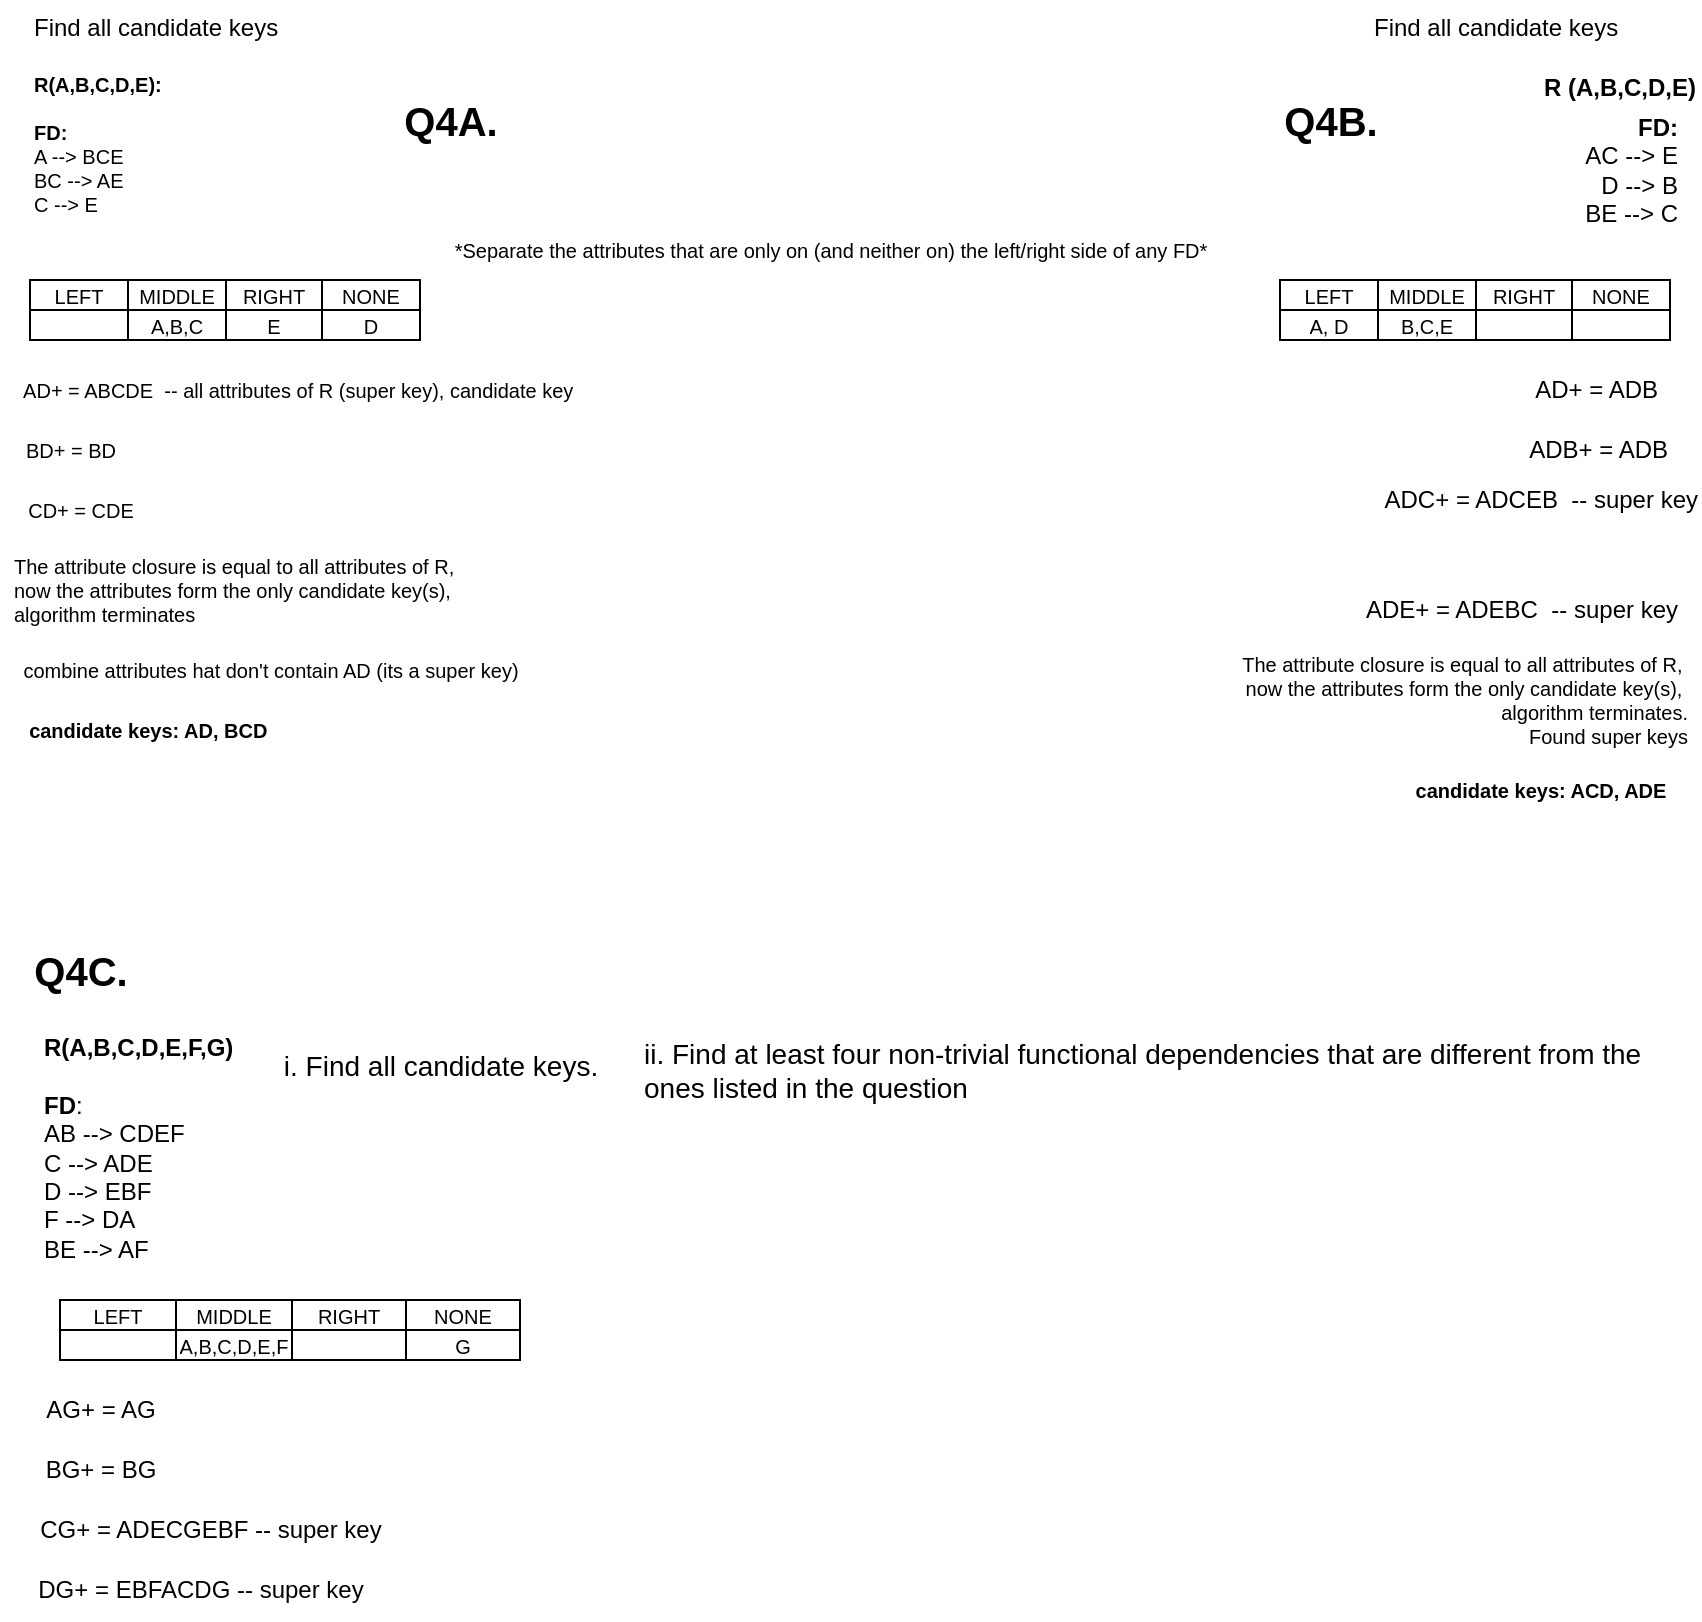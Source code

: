 <mxfile version="20.3.7" type="github">
  <diagram id="5FsEK9WS1CDFVUI4V21R" name="Page-1">
    <mxGraphModel dx="687" dy="374" grid="1" gridSize="10" guides="1" tooltips="1" connect="1" arrows="1" fold="1" page="1" pageScale="1" pageWidth="850" pageHeight="1100" math="0" shadow="0">
      <root>
        <mxCell id="0" />
        <mxCell id="1" parent="0" />
        <mxCell id="W_vkIJsy8VazSnW6N2xH-2" value="&lt;b&gt;&lt;font style=&quot;font-size: 20px;&quot;&gt;Q4A&lt;/font&gt;&lt;font style=&quot;font-size: 20px;&quot;&gt;.&lt;/font&gt;&lt;/b&gt;" style="text;html=1;align=center;verticalAlign=middle;resizable=0;points=[];autosize=1;strokeColor=none;fillColor=none;fontSize=20;" vertex="1" parent="1">
          <mxGeometry x="190" y="40" width="70" height="40" as="geometry" />
        </mxCell>
        <mxCell id="W_vkIJsy8VazSnW6N2xH-3" value="&lt;b style=&quot;font-size: 10px;&quot;&gt;R(A,B,C,D,E):&lt;/b&gt;&lt;br style=&quot;font-size: 10px;&quot;&gt;&lt;br style=&quot;font-size: 10px;&quot;&gt;&lt;b style=&quot;font-size: 10px;&quot;&gt;FD:&amp;nbsp;&lt;br style=&quot;font-size: 10px;&quot;&gt;&lt;/b&gt;A --&amp;gt; BCE&lt;br style=&quot;font-size: 10px;&quot;&gt;BC --&amp;gt; AE&lt;br style=&quot;font-size: 10px;&quot;&gt;C --&amp;gt; E" style="text;whiteSpace=wrap;html=1;fontSize=10;" vertex="1" parent="1">
          <mxGeometry x="15" y="30" width="100" height="40" as="geometry" />
        </mxCell>
        <mxCell id="W_vkIJsy8VazSnW6N2xH-8" value="" style="shape=table;html=1;whiteSpace=wrap;startSize=0;container=1;collapsible=0;childLayout=tableLayout;fontSize=10;" vertex="1" parent="1">
          <mxGeometry x="15" y="140" width="195" height="30" as="geometry" />
        </mxCell>
        <mxCell id="W_vkIJsy8VazSnW6N2xH-9" value="" style="shape=tableRow;horizontal=0;startSize=0;swimlaneHead=0;swimlaneBody=0;top=0;left=0;bottom=0;right=0;collapsible=0;dropTarget=0;fillColor=none;points=[[0,0.5],[1,0.5]];portConstraint=eastwest;fontSize=10;" vertex="1" parent="W_vkIJsy8VazSnW6N2xH-8">
          <mxGeometry width="195" height="15" as="geometry" />
        </mxCell>
        <mxCell id="W_vkIJsy8VazSnW6N2xH-10" value="LEFT" style="shape=partialRectangle;html=1;whiteSpace=wrap;connectable=0;fillColor=none;top=0;left=0;bottom=0;right=0;overflow=hidden;fontSize=10;" vertex="1" parent="W_vkIJsy8VazSnW6N2xH-9">
          <mxGeometry width="49" height="15" as="geometry">
            <mxRectangle width="49" height="15" as="alternateBounds" />
          </mxGeometry>
        </mxCell>
        <mxCell id="W_vkIJsy8VazSnW6N2xH-11" value="MIDDLE" style="shape=partialRectangle;html=1;whiteSpace=wrap;connectable=0;fillColor=none;top=0;left=0;bottom=0;right=0;overflow=hidden;fontSize=10;" vertex="1" parent="W_vkIJsy8VazSnW6N2xH-9">
          <mxGeometry x="49" width="49" height="15" as="geometry">
            <mxRectangle width="49" height="15" as="alternateBounds" />
          </mxGeometry>
        </mxCell>
        <mxCell id="W_vkIJsy8VazSnW6N2xH-12" value="RIGHT" style="shape=partialRectangle;html=1;whiteSpace=wrap;connectable=0;fillColor=none;top=0;left=0;bottom=0;right=0;overflow=hidden;fontSize=10;" vertex="1" parent="W_vkIJsy8VazSnW6N2xH-9">
          <mxGeometry x="98" width="48" height="15" as="geometry">
            <mxRectangle width="48" height="15" as="alternateBounds" />
          </mxGeometry>
        </mxCell>
        <mxCell id="W_vkIJsy8VazSnW6N2xH-22" value="NONE" style="shape=partialRectangle;html=1;whiteSpace=wrap;connectable=0;fillColor=none;top=0;left=0;bottom=0;right=0;overflow=hidden;fontSize=10;" vertex="1" parent="W_vkIJsy8VazSnW6N2xH-9">
          <mxGeometry x="146" width="49" height="15" as="geometry">
            <mxRectangle width="49" height="15" as="alternateBounds" />
          </mxGeometry>
        </mxCell>
        <mxCell id="W_vkIJsy8VazSnW6N2xH-13" value="" style="shape=tableRow;horizontal=0;startSize=0;swimlaneHead=0;swimlaneBody=0;top=0;left=0;bottom=0;right=0;collapsible=0;dropTarget=0;fillColor=none;points=[[0,0.5],[1,0.5]];portConstraint=eastwest;fontSize=10;" vertex="1" parent="W_vkIJsy8VazSnW6N2xH-8">
          <mxGeometry y="15" width="195" height="15" as="geometry" />
        </mxCell>
        <mxCell id="W_vkIJsy8VazSnW6N2xH-14" value="" style="shape=partialRectangle;html=1;whiteSpace=wrap;connectable=0;fillColor=none;top=0;left=0;bottom=0;right=0;overflow=hidden;fontSize=10;" vertex="1" parent="W_vkIJsy8VazSnW6N2xH-13">
          <mxGeometry width="49" height="15" as="geometry">
            <mxRectangle width="49" height="15" as="alternateBounds" />
          </mxGeometry>
        </mxCell>
        <mxCell id="W_vkIJsy8VazSnW6N2xH-15" value="A,B,C" style="shape=partialRectangle;html=1;whiteSpace=wrap;connectable=0;fillColor=none;top=0;left=0;bottom=0;right=0;overflow=hidden;fontSize=10;" vertex="1" parent="W_vkIJsy8VazSnW6N2xH-13">
          <mxGeometry x="49" width="49" height="15" as="geometry">
            <mxRectangle width="49" height="15" as="alternateBounds" />
          </mxGeometry>
        </mxCell>
        <mxCell id="W_vkIJsy8VazSnW6N2xH-16" value="E" style="shape=partialRectangle;html=1;whiteSpace=wrap;connectable=0;fillColor=none;top=0;left=0;bottom=0;right=0;overflow=hidden;fontSize=10;" vertex="1" parent="W_vkIJsy8VazSnW6N2xH-13">
          <mxGeometry x="98" width="48" height="15" as="geometry">
            <mxRectangle width="48" height="15" as="alternateBounds" />
          </mxGeometry>
        </mxCell>
        <mxCell id="W_vkIJsy8VazSnW6N2xH-23" value="D" style="shape=partialRectangle;html=1;whiteSpace=wrap;connectable=0;fillColor=none;top=0;left=0;bottom=0;right=0;overflow=hidden;fontSize=10;" vertex="1" parent="W_vkIJsy8VazSnW6N2xH-13">
          <mxGeometry x="146" width="49" height="15" as="geometry">
            <mxRectangle width="49" height="15" as="alternateBounds" />
          </mxGeometry>
        </mxCell>
        <mxCell id="W_vkIJsy8VazSnW6N2xH-25" value="AD+ = ABCDE&amp;nbsp; -- all attributes of R (super key), candidate key&amp;nbsp;" style="text;html=1;align=center;verticalAlign=middle;resizable=0;points=[];autosize=1;strokeColor=none;fillColor=none;fontSize=10;" vertex="1" parent="1">
          <mxGeometry y="180" width="300" height="30" as="geometry" />
        </mxCell>
        <mxCell id="W_vkIJsy8VazSnW6N2xH-26" value="BD+ = BD" style="text;html=1;align=center;verticalAlign=middle;resizable=0;points=[];autosize=1;strokeColor=none;fillColor=none;fontSize=10;" vertex="1" parent="1">
          <mxGeometry y="210" width="70" height="30" as="geometry" />
        </mxCell>
        <mxCell id="W_vkIJsy8VazSnW6N2xH-27" value="CD+ = CDE" style="text;html=1;align=center;verticalAlign=middle;resizable=0;points=[];autosize=1;strokeColor=none;fillColor=none;fontSize=10;" vertex="1" parent="1">
          <mxGeometry y="240" width="80" height="30" as="geometry" />
        </mxCell>
        <mxCell id="W_vkIJsy8VazSnW6N2xH-28" value="*Separate the attributes that are only on (and neither on) the left/right side of any FD*" style="text;html=1;align=center;verticalAlign=middle;resizable=0;points=[];autosize=1;strokeColor=none;fillColor=none;fontSize=10;" vertex="1" parent="1">
          <mxGeometry x="215" y="110" width="400" height="30" as="geometry" />
        </mxCell>
        <mxCell id="W_vkIJsy8VazSnW6N2xH-29" value="&lt;div style=&quot;font-size: 10px;&quot;&gt;The attribute closure is equal to all attributes of R,&amp;nbsp;&lt;/div&gt;&lt;div style=&quot;font-size: 10px;&quot;&gt;now the attributes form the only candidate key(s),&amp;nbsp;&lt;/div&gt;&lt;div style=&quot;font-size: 10px;&quot;&gt;algorithm terminates&lt;/div&gt;" style="text;html=1;align=left;verticalAlign=middle;resizable=0;points=[];autosize=1;strokeColor=none;fillColor=none;fontSize=10;" vertex="1" parent="1">
          <mxGeometry x="5" y="270" width="250" height="50" as="geometry" />
        </mxCell>
        <mxCell id="W_vkIJsy8VazSnW6N2xH-30" value="combine attributes hat don&#39;t contain AD (its a super key)" style="text;html=1;align=center;verticalAlign=middle;resizable=0;points=[];autosize=1;strokeColor=none;fillColor=none;fontSize=10;" vertex="1" parent="1">
          <mxGeometry y="320" width="270" height="30" as="geometry" />
        </mxCell>
        <mxCell id="W_vkIJsy8VazSnW6N2xH-31" value="&lt;b style=&quot;font-size: 10px;&quot;&gt;candidate keys: AD, BCD&amp;nbsp;&lt;/b&gt;" style="text;html=1;align=center;verticalAlign=middle;resizable=0;points=[];autosize=1;strokeColor=none;fillColor=none;fontSize=10;" vertex="1" parent="1">
          <mxGeometry y="350" width="150" height="30" as="geometry" />
        </mxCell>
        <mxCell id="W_vkIJsy8VazSnW6N2xH-32" value="&lt;b&gt;R (A,B,C,D,E)&lt;/b&gt;" style="text;whiteSpace=wrap;html=1;fontSize=12;align=right;" vertex="1" parent="1">
          <mxGeometry x="740" y="30" width="110" height="40" as="geometry" />
        </mxCell>
        <mxCell id="W_vkIJsy8VazSnW6N2xH-34" value="&lt;b&gt;FD:&lt;/b&gt;&lt;br&gt;AC --&amp;gt; E&lt;br&gt;D --&amp;gt; B&lt;br&gt;BE --&amp;gt; C" style="text;html=1;align=right;verticalAlign=middle;resizable=0;points=[];autosize=1;strokeColor=none;fillColor=none;fontSize=12;" vertex="1" parent="1">
          <mxGeometry x="770" y="50" width="70" height="70" as="geometry" />
        </mxCell>
        <mxCell id="W_vkIJsy8VazSnW6N2xH-35" value="&lt;font style=&quot;font-size: 20px;&quot;&gt;Q4B&lt;/font&gt;&lt;font style=&quot;font-size: 20px;&quot;&gt;.&lt;/font&gt;" style="text;html=1;align=center;verticalAlign=middle;resizable=0;points=[];autosize=1;strokeColor=none;fillColor=none;fontSize=20;fontStyle=1" vertex="1" parent="1">
          <mxGeometry x="630" y="40" width="70" height="40" as="geometry" />
        </mxCell>
        <mxCell id="W_vkIJsy8VazSnW6N2xH-36" value="" style="shape=table;html=1;whiteSpace=wrap;startSize=0;container=1;collapsible=0;childLayout=tableLayout;fontSize=10;align=center;" vertex="1" parent="1">
          <mxGeometry x="640" y="140" width="195" height="30" as="geometry" />
        </mxCell>
        <mxCell id="W_vkIJsy8VazSnW6N2xH-37" value="" style="shape=tableRow;horizontal=0;startSize=0;swimlaneHead=0;swimlaneBody=0;top=0;left=0;bottom=0;right=0;collapsible=0;dropTarget=0;fillColor=none;points=[[0,0.5],[1,0.5]];portConstraint=eastwest;fontSize=10;" vertex="1" parent="W_vkIJsy8VazSnW6N2xH-36">
          <mxGeometry width="195" height="15" as="geometry" />
        </mxCell>
        <mxCell id="W_vkIJsy8VazSnW6N2xH-38" value="LEFT" style="shape=partialRectangle;html=1;whiteSpace=wrap;connectable=0;fillColor=none;top=0;left=0;bottom=0;right=0;overflow=hidden;fontSize=10;" vertex="1" parent="W_vkIJsy8VazSnW6N2xH-37">
          <mxGeometry width="49" height="15" as="geometry">
            <mxRectangle width="49" height="15" as="alternateBounds" />
          </mxGeometry>
        </mxCell>
        <mxCell id="W_vkIJsy8VazSnW6N2xH-39" value="MIDDLE" style="shape=partialRectangle;html=1;whiteSpace=wrap;connectable=0;fillColor=none;top=0;left=0;bottom=0;right=0;overflow=hidden;fontSize=10;" vertex="1" parent="W_vkIJsy8VazSnW6N2xH-37">
          <mxGeometry x="49" width="49" height="15" as="geometry">
            <mxRectangle width="49" height="15" as="alternateBounds" />
          </mxGeometry>
        </mxCell>
        <mxCell id="W_vkIJsy8VazSnW6N2xH-40" value="RIGHT" style="shape=partialRectangle;html=1;whiteSpace=wrap;connectable=0;fillColor=none;top=0;left=0;bottom=0;right=0;overflow=hidden;fontSize=10;" vertex="1" parent="W_vkIJsy8VazSnW6N2xH-37">
          <mxGeometry x="98" width="48" height="15" as="geometry">
            <mxRectangle width="48" height="15" as="alternateBounds" />
          </mxGeometry>
        </mxCell>
        <mxCell id="W_vkIJsy8VazSnW6N2xH-41" value="NONE" style="shape=partialRectangle;html=1;whiteSpace=wrap;connectable=0;fillColor=none;top=0;left=0;bottom=0;right=0;overflow=hidden;fontSize=10;" vertex="1" parent="W_vkIJsy8VazSnW6N2xH-37">
          <mxGeometry x="146" width="49" height="15" as="geometry">
            <mxRectangle width="49" height="15" as="alternateBounds" />
          </mxGeometry>
        </mxCell>
        <mxCell id="W_vkIJsy8VazSnW6N2xH-42" value="" style="shape=tableRow;horizontal=0;startSize=0;swimlaneHead=0;swimlaneBody=0;top=0;left=0;bottom=0;right=0;collapsible=0;dropTarget=0;fillColor=none;points=[[0,0.5],[1,0.5]];portConstraint=eastwest;fontSize=10;" vertex="1" parent="W_vkIJsy8VazSnW6N2xH-36">
          <mxGeometry y="15" width="195" height="15" as="geometry" />
        </mxCell>
        <mxCell id="W_vkIJsy8VazSnW6N2xH-43" value="A, D" style="shape=partialRectangle;html=1;whiteSpace=wrap;connectable=0;fillColor=none;top=0;left=0;bottom=0;right=0;overflow=hidden;fontSize=10;" vertex="1" parent="W_vkIJsy8VazSnW6N2xH-42">
          <mxGeometry width="49" height="15" as="geometry">
            <mxRectangle width="49" height="15" as="alternateBounds" />
          </mxGeometry>
        </mxCell>
        <mxCell id="W_vkIJsy8VazSnW6N2xH-44" value="B,C,E" style="shape=partialRectangle;html=1;whiteSpace=wrap;connectable=0;fillColor=none;top=0;left=0;bottom=0;right=0;overflow=hidden;fontSize=10;" vertex="1" parent="W_vkIJsy8VazSnW6N2xH-42">
          <mxGeometry x="49" width="49" height="15" as="geometry">
            <mxRectangle width="49" height="15" as="alternateBounds" />
          </mxGeometry>
        </mxCell>
        <mxCell id="W_vkIJsy8VazSnW6N2xH-45" value="" style="shape=partialRectangle;html=1;whiteSpace=wrap;connectable=0;fillColor=none;top=0;left=0;bottom=0;right=0;overflow=hidden;fontSize=10;" vertex="1" parent="W_vkIJsy8VazSnW6N2xH-42">
          <mxGeometry x="98" width="48" height="15" as="geometry">
            <mxRectangle width="48" height="15" as="alternateBounds" />
          </mxGeometry>
        </mxCell>
        <mxCell id="W_vkIJsy8VazSnW6N2xH-46" value="" style="shape=partialRectangle;html=1;whiteSpace=wrap;connectable=0;fillColor=none;top=0;left=0;bottom=0;right=0;overflow=hidden;fontSize=10;" vertex="1" parent="W_vkIJsy8VazSnW6N2xH-42">
          <mxGeometry x="146" width="49" height="15" as="geometry">
            <mxRectangle width="49" height="15" as="alternateBounds" />
          </mxGeometry>
        </mxCell>
        <mxCell id="W_vkIJsy8VazSnW6N2xH-47" value="AD+ = ADB" style="text;html=1;align=right;verticalAlign=middle;resizable=0;points=[];autosize=1;strokeColor=none;fillColor=none;fontSize=12;" vertex="1" parent="1">
          <mxGeometry x="750" y="180" width="80" height="30" as="geometry" />
        </mxCell>
        <mxCell id="W_vkIJsy8VazSnW6N2xH-48" value="ADB+ = ADB" style="text;html=1;align=right;verticalAlign=middle;resizable=0;points=[];autosize=1;strokeColor=none;fillColor=none;fontSize=12;" vertex="1" parent="1">
          <mxGeometry x="745" y="210" width="90" height="30" as="geometry" />
        </mxCell>
        <mxCell id="W_vkIJsy8VazSnW6N2xH-49" value="ADC+ = ADCEB&amp;nbsp; -- super key" style="text;html=1;align=right;verticalAlign=middle;resizable=0;points=[];autosize=1;strokeColor=none;fillColor=none;fontSize=12;" vertex="1" parent="1">
          <mxGeometry x="670" y="235" width="180" height="30" as="geometry" />
        </mxCell>
        <mxCell id="W_vkIJsy8VazSnW6N2xH-50" value="&lt;div style=&quot;font-size: 10px;&quot;&gt;The attribute closure is equal to all attributes of R,&amp;nbsp;&lt;/div&gt;&lt;div style=&quot;font-size: 10px;&quot;&gt;now the attributes form the only candidate key(s),&amp;nbsp;&lt;/div&gt;&lt;div style=&quot;font-size: 10px;&quot;&gt;algorithm terminates.&lt;/div&gt;&lt;div style=&quot;font-size: 10px;&quot;&gt;Found super keys&lt;/div&gt;" style="text;html=1;align=right;verticalAlign=middle;resizable=0;points=[];autosize=1;strokeColor=none;fillColor=none;fontSize=10;" vertex="1" parent="1">
          <mxGeometry x="595" y="320" width="250" height="60" as="geometry" />
        </mxCell>
        <mxCell id="W_vkIJsy8VazSnW6N2xH-52" value="&lt;b style=&quot;font-size: 10px;&quot;&gt;candidate keys: ACD, ADE&lt;/b&gt;" style="text;html=1;align=center;verticalAlign=middle;resizable=0;points=[];autosize=1;strokeColor=none;fillColor=none;fontSize=10;" vertex="1" parent="1">
          <mxGeometry x="695" y="380" width="150" height="30" as="geometry" />
        </mxCell>
        <mxCell id="W_vkIJsy8VazSnW6N2xH-54" value="ADE+ = ADEBC&amp;nbsp; -- super key" style="text;html=1;align=right;verticalAlign=middle;resizable=0;points=[];autosize=1;strokeColor=none;fillColor=none;fontSize=12;" vertex="1" parent="1">
          <mxGeometry x="660" y="290" width="180" height="30" as="geometry" />
        </mxCell>
        <mxCell id="W_vkIJsy8VazSnW6N2xH-55" value="&lt;b&gt;R(A,B,C,D,E,F,G)&lt;/b&gt;&lt;br&gt;&lt;br&gt;&lt;b&gt;FD&lt;/b&gt;:&amp;nbsp;&lt;br&gt;AB --&amp;gt; CDEF&lt;br&gt;C --&amp;gt; ADE&lt;br&gt;D --&amp;gt; EBF&lt;br&gt;F --&amp;gt; DA&lt;br&gt;BE --&amp;gt; AF" style="text;whiteSpace=wrap;html=1;fontSize=12;" vertex="1" parent="1">
          <mxGeometry x="20" y="510" width="130" height="40" as="geometry" />
        </mxCell>
        <mxCell id="W_vkIJsy8VazSnW6N2xH-56" value="&lt;font style=&quot;font-size: 20px;&quot;&gt;&lt;b&gt;Q4C.&lt;/b&gt;&lt;/font&gt;" style="text;html=1;align=center;verticalAlign=middle;resizable=0;points=[];autosize=1;strokeColor=none;fillColor=none;fontSize=10;" vertex="1" parent="1">
          <mxGeometry x="5" y="465" width="70" height="40" as="geometry" />
        </mxCell>
        <mxCell id="W_vkIJsy8VazSnW6N2xH-57" value="Find all candidate keys" style="text;whiteSpace=wrap;html=1;fontSize=12;" vertex="1" parent="1">
          <mxGeometry x="15" width="160" height="40" as="geometry" />
        </mxCell>
        <mxCell id="W_vkIJsy8VazSnW6N2xH-58" value="Find all candidate keys" style="text;whiteSpace=wrap;html=1;fontSize=12;" vertex="1" parent="1">
          <mxGeometry x="685" width="160" height="40" as="geometry" />
        </mxCell>
        <mxCell id="W_vkIJsy8VazSnW6N2xH-59" value="&lt;font style=&quot;font-size: 14px;&quot;&gt;i. Find all candidate keys.&lt;/font&gt;" style="text;html=1;align=center;verticalAlign=middle;resizable=0;points=[];autosize=1;strokeColor=none;fillColor=none;fontSize=20;" vertex="1" parent="1">
          <mxGeometry x="130" y="510" width="180" height="40" as="geometry" />
        </mxCell>
        <mxCell id="W_vkIJsy8VazSnW6N2xH-60" value="&lt;div&gt;ii. Find at least four non-trivial functional dependencies that are different from the&lt;/div&gt;&lt;div&gt;ones listed in the question&lt;/div&gt;" style="text;html=1;align=left;verticalAlign=middle;resizable=0;points=[];autosize=1;strokeColor=none;fillColor=none;fontSize=14;" vertex="1" parent="1">
          <mxGeometry x="320" y="510" width="520" height="50" as="geometry" />
        </mxCell>
        <mxCell id="W_vkIJsy8VazSnW6N2xH-61" value="" style="shape=table;html=1;whiteSpace=wrap;startSize=0;container=1;collapsible=0;childLayout=tableLayout;fontSize=10;" vertex="1" parent="1">
          <mxGeometry x="30" y="650" width="230" height="30" as="geometry" />
        </mxCell>
        <mxCell id="W_vkIJsy8VazSnW6N2xH-62" value="" style="shape=tableRow;horizontal=0;startSize=0;swimlaneHead=0;swimlaneBody=0;top=0;left=0;bottom=0;right=0;collapsible=0;dropTarget=0;fillColor=none;points=[[0,0.5],[1,0.5]];portConstraint=eastwest;fontSize=10;" vertex="1" parent="W_vkIJsy8VazSnW6N2xH-61">
          <mxGeometry width="230" height="15" as="geometry" />
        </mxCell>
        <mxCell id="W_vkIJsy8VazSnW6N2xH-63" value="LEFT" style="shape=partialRectangle;html=1;whiteSpace=wrap;connectable=0;fillColor=none;top=0;left=0;bottom=0;right=0;overflow=hidden;fontSize=10;" vertex="1" parent="W_vkIJsy8VazSnW6N2xH-62">
          <mxGeometry width="58" height="15" as="geometry">
            <mxRectangle width="58" height="15" as="alternateBounds" />
          </mxGeometry>
        </mxCell>
        <mxCell id="W_vkIJsy8VazSnW6N2xH-64" value="MIDDLE" style="shape=partialRectangle;html=1;whiteSpace=wrap;connectable=0;fillColor=none;top=0;left=0;bottom=0;right=0;overflow=hidden;fontSize=10;" vertex="1" parent="W_vkIJsy8VazSnW6N2xH-62">
          <mxGeometry x="58" width="58" height="15" as="geometry">
            <mxRectangle width="58" height="15" as="alternateBounds" />
          </mxGeometry>
        </mxCell>
        <mxCell id="W_vkIJsy8VazSnW6N2xH-65" value="RIGHT" style="shape=partialRectangle;html=1;whiteSpace=wrap;connectable=0;fillColor=none;top=0;left=0;bottom=0;right=0;overflow=hidden;fontSize=10;" vertex="1" parent="W_vkIJsy8VazSnW6N2xH-62">
          <mxGeometry x="116" width="57" height="15" as="geometry">
            <mxRectangle width="57" height="15" as="alternateBounds" />
          </mxGeometry>
        </mxCell>
        <mxCell id="W_vkIJsy8VazSnW6N2xH-66" value="NONE" style="shape=partialRectangle;html=1;whiteSpace=wrap;connectable=0;fillColor=none;top=0;left=0;bottom=0;right=0;overflow=hidden;fontSize=10;" vertex="1" parent="W_vkIJsy8VazSnW6N2xH-62">
          <mxGeometry x="173" width="57" height="15" as="geometry">
            <mxRectangle width="57" height="15" as="alternateBounds" />
          </mxGeometry>
        </mxCell>
        <mxCell id="W_vkIJsy8VazSnW6N2xH-67" value="" style="shape=tableRow;horizontal=0;startSize=0;swimlaneHead=0;swimlaneBody=0;top=0;left=0;bottom=0;right=0;collapsible=0;dropTarget=0;fillColor=none;points=[[0,0.5],[1,0.5]];portConstraint=eastwest;fontSize=10;" vertex="1" parent="W_vkIJsy8VazSnW6N2xH-61">
          <mxGeometry y="15" width="230" height="15" as="geometry" />
        </mxCell>
        <mxCell id="W_vkIJsy8VazSnW6N2xH-68" value="" style="shape=partialRectangle;html=1;whiteSpace=wrap;connectable=0;fillColor=none;top=0;left=0;bottom=0;right=0;overflow=hidden;fontSize=10;" vertex="1" parent="W_vkIJsy8VazSnW6N2xH-67">
          <mxGeometry width="58" height="15" as="geometry">
            <mxRectangle width="58" height="15" as="alternateBounds" />
          </mxGeometry>
        </mxCell>
        <mxCell id="W_vkIJsy8VazSnW6N2xH-69" value="A,B,C,D,E,F" style="shape=partialRectangle;html=1;whiteSpace=wrap;connectable=0;fillColor=none;top=0;left=0;bottom=0;right=0;overflow=hidden;fontSize=10;" vertex="1" parent="W_vkIJsy8VazSnW6N2xH-67">
          <mxGeometry x="58" width="58" height="15" as="geometry">
            <mxRectangle width="58" height="15" as="alternateBounds" />
          </mxGeometry>
        </mxCell>
        <mxCell id="W_vkIJsy8VazSnW6N2xH-70" value="" style="shape=partialRectangle;html=1;whiteSpace=wrap;connectable=0;fillColor=none;top=0;left=0;bottom=0;right=0;overflow=hidden;fontSize=10;" vertex="1" parent="W_vkIJsy8VazSnW6N2xH-67">
          <mxGeometry x="116" width="57" height="15" as="geometry">
            <mxRectangle width="57" height="15" as="alternateBounds" />
          </mxGeometry>
        </mxCell>
        <mxCell id="W_vkIJsy8VazSnW6N2xH-71" value="G" style="shape=partialRectangle;html=1;whiteSpace=wrap;connectable=0;fillColor=none;top=0;left=0;bottom=0;right=0;overflow=hidden;fontSize=10;" vertex="1" parent="W_vkIJsy8VazSnW6N2xH-67">
          <mxGeometry x="173" width="57" height="15" as="geometry">
            <mxRectangle width="57" height="15" as="alternateBounds" />
          </mxGeometry>
        </mxCell>
        <mxCell id="W_vkIJsy8VazSnW6N2xH-72" value="AG+ = AG" style="text;html=1;align=center;verticalAlign=middle;resizable=0;points=[];autosize=1;strokeColor=none;fillColor=none;fontSize=12;" vertex="1" parent="1">
          <mxGeometry x="10" y="690" width="80" height="30" as="geometry" />
        </mxCell>
        <mxCell id="W_vkIJsy8VazSnW6N2xH-73" value="BG+ = BG" style="text;html=1;align=center;verticalAlign=middle;resizable=0;points=[];autosize=1;strokeColor=none;fillColor=none;fontSize=12;" vertex="1" parent="1">
          <mxGeometry x="10" y="720" width="80" height="30" as="geometry" />
        </mxCell>
        <mxCell id="W_vkIJsy8VazSnW6N2xH-74" value="CG+ = ADECGEBF -- super key" style="text;html=1;align=center;verticalAlign=middle;resizable=0;points=[];autosize=1;strokeColor=none;fillColor=none;fontSize=12;" vertex="1" parent="1">
          <mxGeometry x="10" y="750" width="190" height="30" as="geometry" />
        </mxCell>
        <mxCell id="W_vkIJsy8VazSnW6N2xH-75" value="DG+ = EBFACDG -- super key" style="text;html=1;align=center;verticalAlign=middle;resizable=0;points=[];autosize=1;strokeColor=none;fillColor=none;fontSize=12;" vertex="1" parent="1">
          <mxGeometry x="5" y="780" width="190" height="30" as="geometry" />
        </mxCell>
      </root>
    </mxGraphModel>
  </diagram>
</mxfile>
